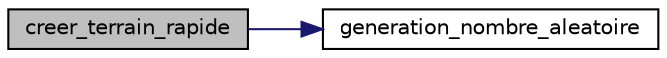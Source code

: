 digraph "creer_terrain_rapide"
{
 // INTERACTIVE_SVG=YES
  bgcolor="transparent";
  edge [fontname="Helvetica",fontsize="10",labelfontname="Helvetica",labelfontsize="10"];
  node [fontname="Helvetica",fontsize="10",shape=record];
  rankdir="LR";
  Node1 [label="creer_terrain_rapide",height=0.2,width=0.4,color="black", fillcolor="grey75", style="filled", fontcolor="black"];
  Node1 -> Node2 [color="midnightblue",fontsize="10",style="solid",fontname="Helvetica"];
  Node2 [label="generation_nombre_aleatoire",height=0.2,width=0.4,color="black",URL="$_minimale_8c.html#a693e68e5f8ca09f46ad6b746c07d0332",tooltip="Fonction qui renvoi un nombre aléatoire entre 0 et &#39;max&#39;. "];
}
